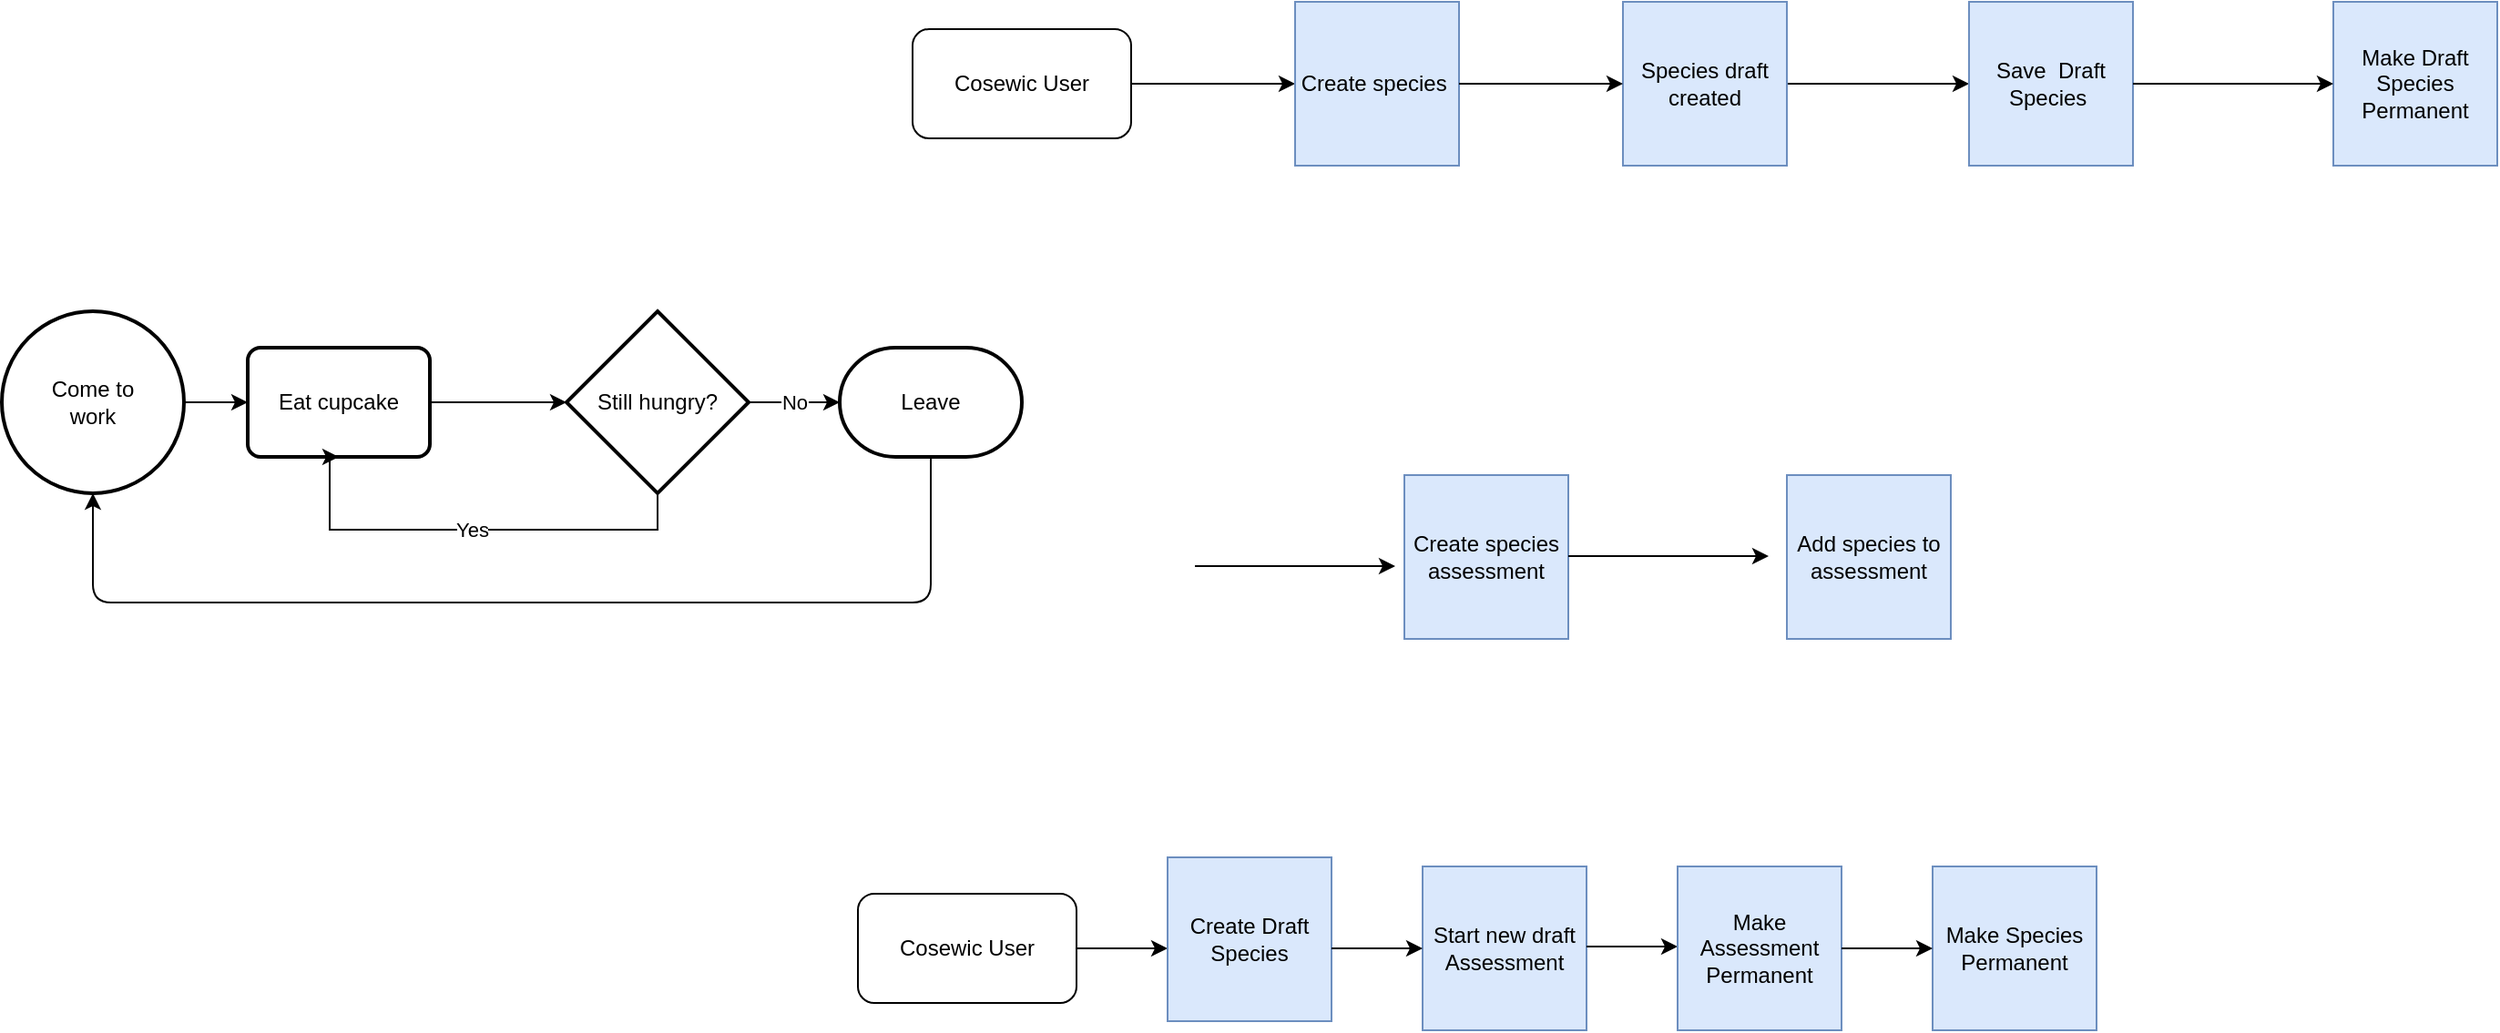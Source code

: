 <mxfile version="12.2.9" type="github" pages="1">
  <diagram name="Page-1" id="c7558073-3199-34d8-9f00-42111426c3f3">
    <mxGraphModel dx="3022" dy="794" grid="1" gridSize="10" guides="1" tooltips="1" connect="1" arrows="1" fold="1" page="1" pageScale="1" pageWidth="1600" pageHeight="1200" background="#ffffff" math="0" shadow="0">
      <root>
        <mxCell id="0"/>
        <mxCell id="1" parent="0"/>
        <mxCell id="VTh4LOK5k53mG7-g33eP-3" value="" style="endArrow=classic;html=1;" parent="1" source="y1naxwlrMf5Ro_gKelW1-4" target="VTh4LOK5k53mG7-g33eP-5" edge="1">
          <mxGeometry width="50" height="50" relative="1" as="geometry">
            <mxPoint x="400" y="115" as="sourcePoint"/>
            <mxPoint x="470" y="115" as="targetPoint"/>
          </mxGeometry>
        </mxCell>
        <mxCell id="VTh4LOK5k53mG7-g33eP-4" value="Make Draft Species Permanent" style="whiteSpace=wrap;html=1;aspect=fixed;fillColor=#dae8fc;strokeColor=#6c8ebf;" parent="1" vertex="1">
          <mxGeometry x="680" y="70" width="90" height="90" as="geometry"/>
        </mxCell>
        <mxCell id="VTh4LOK5k53mG7-g33eP-5" value="Save&amp;nbsp; Draft Species&amp;nbsp;" style="whiteSpace=wrap;html=1;aspect=fixed;fillColor=#dae8fc;strokeColor=#6c8ebf;" parent="1" vertex="1">
          <mxGeometry x="480" y="70" width="90" height="90" as="geometry"/>
        </mxCell>
        <mxCell id="VTh4LOK5k53mG7-g33eP-6" value="Cosewic User" style="rounded=1;whiteSpace=wrap;html=1;" parent="1" vertex="1">
          <mxGeometry x="-100" y="85" width="120" height="60" as="geometry"/>
        </mxCell>
        <mxCell id="y1naxwlrMf5Ro_gKelW1-4" value="Species draft created" style="whiteSpace=wrap;html=1;aspect=fixed;fillColor=#dae8fc;strokeColor=#6c8ebf;" parent="1" vertex="1">
          <mxGeometry x="290" y="70" width="90" height="90" as="geometry"/>
        </mxCell>
        <mxCell id="VTh4LOK5k53mG7-g33eP-7" value="" style="endArrow=classic;html=1;" parent="1" source="VTh4LOK5k53mG7-g33eP-5" target="VTh4LOK5k53mG7-g33eP-4" edge="1">
          <mxGeometry width="50" height="50" relative="1" as="geometry">
            <mxPoint x="600" y="115" as="sourcePoint"/>
            <mxPoint x="640" y="115" as="targetPoint"/>
            <Array as="points"/>
          </mxGeometry>
        </mxCell>
        <mxCell id="VTh4LOK5k53mG7-g33eP-10" value="" style="endArrow=classic;html=1;exitX=1;exitY=0.5;exitDx=0;exitDy=0;" parent="1" source="VTh4LOK5k53mG7-g33eP-6" target="y1naxwlrMf5Ro_gKelW1-5" edge="1">
          <mxGeometry width="50" height="50" relative="1" as="geometry">
            <mxPoint x="30" y="109.5" as="sourcePoint"/>
            <mxPoint x="100" y="109.5" as="targetPoint"/>
          </mxGeometry>
        </mxCell>
        <mxCell id="y1naxwlrMf5Ro_gKelW1-5" value="Create species&amp;nbsp;" style="whiteSpace=wrap;html=1;aspect=fixed;fillColor=#dae8fc;strokeColor=#6c8ebf;" parent="1" vertex="1">
          <mxGeometry x="110" y="70" width="90" height="90" as="geometry"/>
        </mxCell>
        <mxCell id="VTh4LOK5k53mG7-g33eP-12" value="" style="endArrow=classic;html=1;exitX=1;exitY=0.5;exitDx=0;exitDy=0;entryX=0;entryY=0.5;entryDx=0;entryDy=0;" parent="1" source="y1naxwlrMf5Ro_gKelW1-5" target="y1naxwlrMf5Ro_gKelW1-4" edge="1">
          <mxGeometry width="50" height="50" relative="1" as="geometry">
            <mxPoint x="210" y="114" as="sourcePoint"/>
            <mxPoint x="270" y="114" as="targetPoint"/>
          </mxGeometry>
        </mxCell>
        <mxCell id="E1cjcMC4RDlBIDP7sY1C-115" value="Come to &lt;br&gt;work" style="strokeWidth=2;html=1;shape=mxgraph.flowchart.start_2;whiteSpace=wrap;" parent="1" vertex="1">
          <mxGeometry x="-600" y="240" width="100" height="100" as="geometry"/>
        </mxCell>
        <mxCell id="E1cjcMC4RDlBIDP7sY1C-116" value="Leave" style="strokeWidth=2;html=1;shape=mxgraph.flowchart.terminator;whiteSpace=wrap;" parent="1" vertex="1">
          <mxGeometry x="-140" y="260" width="100" height="60" as="geometry"/>
        </mxCell>
        <mxCell id="tL9PczSeXtMjVQ5EPy2s-9" value="" style="edgeStyle=orthogonalEdgeStyle;rounded=0;orthogonalLoop=1;jettySize=auto;html=1;" parent="1" source="E1cjcMC4RDlBIDP7sY1C-117" target="tL9PczSeXtMjVQ5EPy2s-1" edge="1">
          <mxGeometry relative="1" as="geometry"/>
        </mxCell>
        <mxCell id="E1cjcMC4RDlBIDP7sY1C-117" value="Eat cupcake" style="rounded=1;whiteSpace=wrap;html=1;absoluteArcSize=1;arcSize=14;strokeWidth=2;" parent="1" vertex="1">
          <mxGeometry x="-465" y="260" width="100" height="60" as="geometry"/>
        </mxCell>
        <mxCell id="E1cjcMC4RDlBIDP7sY1C-118" value="" style="endArrow=classic;html=1;entryX=0;entryY=0.5;entryDx=0;entryDy=0;" parent="1" source="E1cjcMC4RDlBIDP7sY1C-115" target="E1cjcMC4RDlBIDP7sY1C-117" edge="1">
          <mxGeometry width="50" height="50" relative="1" as="geometry">
            <mxPoint x="-530" y="340" as="sourcePoint"/>
            <mxPoint x="-480" y="290" as="targetPoint"/>
          </mxGeometry>
        </mxCell>
        <mxCell id="jn9xSUYISPLA68ydeZet-104" value="" style="endArrow=classic;html=1;entryX=0.5;entryY=1;entryDx=0;entryDy=0;entryPerimeter=0;exitX=0.5;exitY=1;exitDx=0;exitDy=0;exitPerimeter=0;" parent="1" source="E1cjcMC4RDlBIDP7sY1C-116" target="E1cjcMC4RDlBIDP7sY1C-115" edge="1">
          <mxGeometry width="50" height="50" relative="1" as="geometry">
            <mxPoint x="-230" y="285" as="sourcePoint"/>
            <mxPoint x="-520" y="470" as="targetPoint"/>
            <Array as="points">
              <mxPoint x="-90" y="400"/>
              <mxPoint x="-260" y="400"/>
              <mxPoint x="-550" y="400"/>
            </Array>
          </mxGeometry>
        </mxCell>
        <mxCell id="tL9PczSeXtMjVQ5EPy2s-7" value="Yes" style="edgeStyle=orthogonalEdgeStyle;rounded=0;orthogonalLoop=1;jettySize=auto;html=1;entryX=0.5;entryY=1;entryDx=0;entryDy=0;" parent="1" source="tL9PczSeXtMjVQ5EPy2s-1" target="E1cjcMC4RDlBIDP7sY1C-117" edge="1">
          <mxGeometry relative="1" as="geometry">
            <mxPoint x="-420" y="370" as="targetPoint"/>
            <Array as="points">
              <mxPoint x="-240" y="360"/>
              <mxPoint x="-420" y="360"/>
              <mxPoint x="-420" y="320"/>
            </Array>
          </mxGeometry>
        </mxCell>
        <mxCell id="tL9PczSeXtMjVQ5EPy2s-10" value="No" style="edgeStyle=orthogonalEdgeStyle;rounded=0;orthogonalLoop=1;jettySize=auto;html=1;" parent="1" source="tL9PczSeXtMjVQ5EPy2s-1" target="E1cjcMC4RDlBIDP7sY1C-116" edge="1">
          <mxGeometry relative="1" as="geometry"/>
        </mxCell>
        <mxCell id="tL9PczSeXtMjVQ5EPy2s-1" value="Still hungry?" style="strokeWidth=2;html=1;shape=mxgraph.flowchart.decision;whiteSpace=wrap;" parent="1" vertex="1">
          <mxGeometry x="-290" y="240" width="100" height="100" as="geometry"/>
        </mxCell>
        <mxCell id="OrYqNbLEDpaUoCzaxm7A-1" value="" style="endArrow=classic;html=1;" parent="1" edge="1">
          <mxGeometry width="50" height="50" relative="1" as="geometry">
            <mxPoint x="55" y="380" as="sourcePoint"/>
            <mxPoint x="165" y="380" as="targetPoint"/>
            <Array as="points"/>
          </mxGeometry>
        </mxCell>
        <mxCell id="OrYqNbLEDpaUoCzaxm7A-2" value="Create species assessment" style="whiteSpace=wrap;html=1;aspect=fixed;fillColor=#dae8fc;strokeColor=#6c8ebf;" parent="1" vertex="1">
          <mxGeometry x="170" y="330" width="90" height="90" as="geometry"/>
        </mxCell>
        <mxCell id="OrYqNbLEDpaUoCzaxm7A-3" value="" style="endArrow=classic;html=1;" parent="1" edge="1">
          <mxGeometry width="50" height="50" relative="1" as="geometry">
            <mxPoint x="260" y="374.5" as="sourcePoint"/>
            <mxPoint x="370" y="374.5" as="targetPoint"/>
            <Array as="points"/>
          </mxGeometry>
        </mxCell>
        <mxCell id="OrYqNbLEDpaUoCzaxm7A-4" value="Add species to assessment" style="whiteSpace=wrap;html=1;aspect=fixed;fillColor=#dae8fc;strokeColor=#6c8ebf;" parent="1" vertex="1">
          <mxGeometry x="380" y="330" width="90" height="90" as="geometry"/>
        </mxCell>
        <mxCell id="K9Jv4syfFlTt1CtUerWt-1" value="Cosewic User" style="rounded=1;whiteSpace=wrap;html=1;" vertex="1" parent="1">
          <mxGeometry x="-130" y="560" width="120" height="60" as="geometry"/>
        </mxCell>
        <mxCell id="K9Jv4syfFlTt1CtUerWt-2" value="" style="endArrow=classic;html=1;exitX=1;exitY=0.5;exitDx=0;exitDy=0;" edge="1" parent="1">
          <mxGeometry width="50" height="50" relative="1" as="geometry">
            <mxPoint x="-10" y="590" as="sourcePoint"/>
            <mxPoint x="40" y="590" as="targetPoint"/>
          </mxGeometry>
        </mxCell>
        <mxCell id="K9Jv4syfFlTt1CtUerWt-3" value="Create Draft Species" style="whiteSpace=wrap;html=1;aspect=fixed;fillColor=#dae8fc;strokeColor=#6c8ebf;" vertex="1" parent="1">
          <mxGeometry x="40" y="540" width="90" height="90" as="geometry"/>
        </mxCell>
        <mxCell id="K9Jv4syfFlTt1CtUerWt-6" value="Start new draft Assessment" style="whiteSpace=wrap;html=1;aspect=fixed;fillColor=#dae8fc;strokeColor=#6c8ebf;" vertex="1" parent="1">
          <mxGeometry x="180" y="545" width="90" height="90" as="geometry"/>
        </mxCell>
        <mxCell id="K9Jv4syfFlTt1CtUerWt-7" value="" style="endArrow=classic;html=1;exitX=1;exitY=0.5;exitDx=0;exitDy=0;" edge="1" parent="1">
          <mxGeometry width="50" height="50" relative="1" as="geometry">
            <mxPoint x="130" y="590" as="sourcePoint"/>
            <mxPoint x="180" y="590" as="targetPoint"/>
          </mxGeometry>
        </mxCell>
        <mxCell id="K9Jv4syfFlTt1CtUerWt-8" value="" style="endArrow=classic;html=1;exitX=1;exitY=0.5;exitDx=0;exitDy=0;" edge="1" parent="1">
          <mxGeometry width="50" height="50" relative="1" as="geometry">
            <mxPoint x="270" y="589" as="sourcePoint"/>
            <mxPoint x="320" y="589" as="targetPoint"/>
          </mxGeometry>
        </mxCell>
        <mxCell id="K9Jv4syfFlTt1CtUerWt-9" value="Make Assessment Permanent" style="whiteSpace=wrap;html=1;aspect=fixed;fillColor=#dae8fc;strokeColor=#6c8ebf;" vertex="1" parent="1">
          <mxGeometry x="320" y="545" width="90" height="90" as="geometry"/>
        </mxCell>
        <mxCell id="K9Jv4syfFlTt1CtUerWt-10" value="Make Species Permanent" style="whiteSpace=wrap;html=1;aspect=fixed;fillColor=#dae8fc;strokeColor=#6c8ebf;" vertex="1" parent="1">
          <mxGeometry x="460" y="545" width="90" height="90" as="geometry"/>
        </mxCell>
        <mxCell id="K9Jv4syfFlTt1CtUerWt-11" value="" style="endArrow=classic;html=1;exitX=1;exitY=0.5;exitDx=0;exitDy=0;" edge="1" parent="1">
          <mxGeometry width="50" height="50" relative="1" as="geometry">
            <mxPoint x="410" y="590" as="sourcePoint"/>
            <mxPoint x="460" y="590" as="targetPoint"/>
          </mxGeometry>
        </mxCell>
      </root>
    </mxGraphModel>
  </diagram>
</mxfile>
